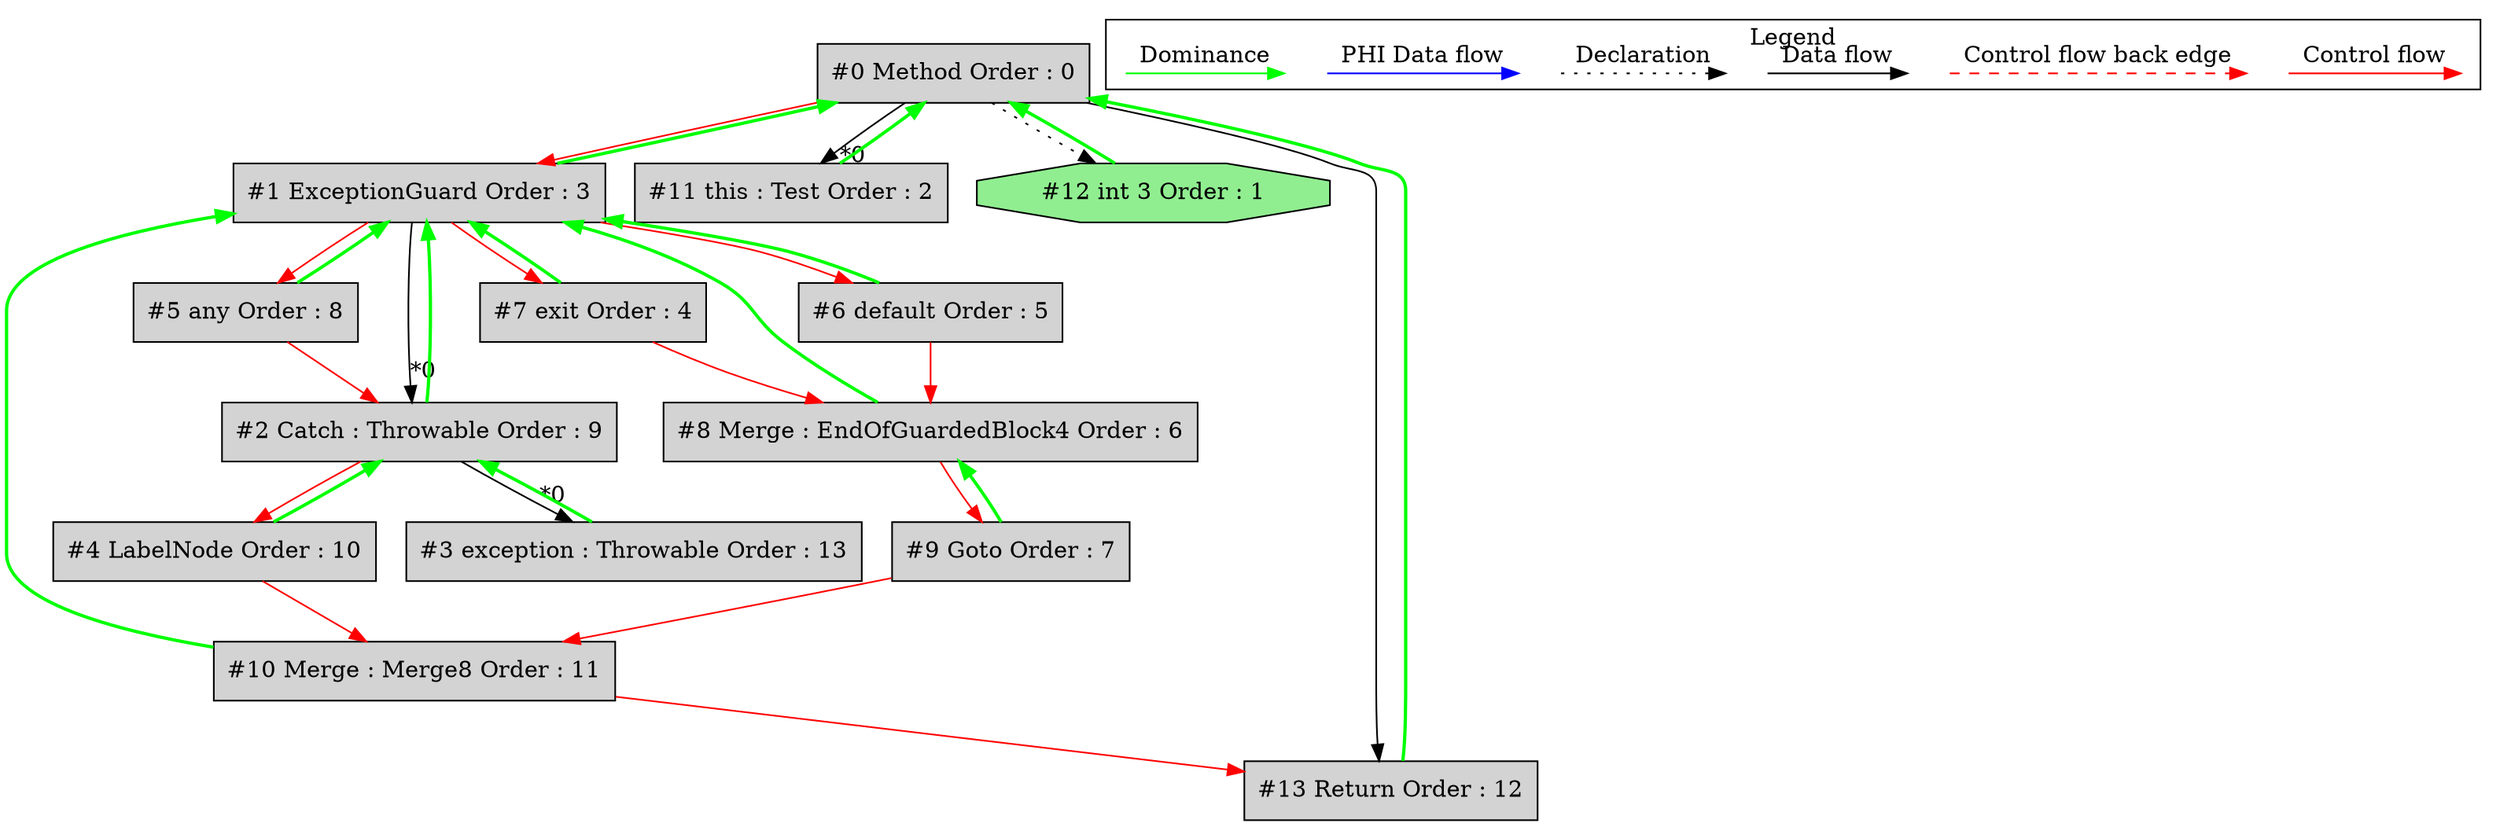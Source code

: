digraph debugoutput {
 ordering="in";
 node0[label="#0 Method Order : 0",shape=box, fillcolor=lightgrey, style=filled];
 node1[label="#1 ExceptionGuard Order : 3",shape=box, fillcolor=lightgrey, style=filled];
 node1 -> node0[dir="forward" color="green" penwidth="2"];
 node0 -> node1[labeldistance=2, color=red, fontcolor=red];
 node2[label="#2 Catch : Throwable Order : 9",shape=box, fillcolor=lightgrey, style=filled];
 node2 -> node1[dir="forward" color="green" penwidth="2"];
 node1 -> node2[headlabel="*0", labeldistance=2];
 node5 -> node2[labeldistance=2, color=red, fontcolor=red];
 node3[label="#3 exception : Throwable Order : 13",shape=box, fillcolor=lightgrey, style=filled];
 node3 -> node2[dir="forward" color="green" penwidth="2"];
 node2 -> node3[headlabel="*0", labeldistance=2];
 node4[label="#4 LabelNode Order : 10",shape=box, fillcolor=lightgrey, style=filled];
 node4 -> node2[dir="forward" color="green" penwidth="2"];
 node2 -> node4[labeldistance=2, color=red, fontcolor=red];
 node5[label="#5 any Order : 8",shape=box, fillcolor=lightgrey, style=filled];
 node5 -> node1[dir="forward" color="green" penwidth="2"];
 node1 -> node5[labeldistance=2, color=red, fontcolor=red];
 node6[label="#6 default Order : 5",shape=box, fillcolor=lightgrey, style=filled];
 node6 -> node1[dir="forward" color="green" penwidth="2"];
 node1 -> node6[labeldistance=2, color=red, fontcolor=red];
 node7[label="#7 exit Order : 4",shape=box, fillcolor=lightgrey, style=filled];
 node7 -> node1[dir="forward" color="green" penwidth="2"];
 node1 -> node7[labeldistance=2, color=red, fontcolor=red];
 node8[label="#8 Merge : EndOfGuardedBlock4 Order : 6",shape=box, fillcolor=lightgrey, style=filled];
 node8 -> node1[dir="forward" color="green" penwidth="2"];
 node6 -> node8[labeldistance=2, color=red, fontcolor=red];
 node7 -> node8[labeldistance=2, color=red, fontcolor=red];
 node9[label="#9 Goto Order : 7",shape=box, fillcolor=lightgrey, style=filled];
 node9 -> node8[dir="forward" color="green" penwidth="2"];
 node8 -> node9[labeldistance=2, color=red, fontcolor=red];
 node10[label="#10 Merge : Merge8 Order : 11",shape=box, fillcolor=lightgrey, style=filled];
 node10 -> node1[dir="forward" color="green" penwidth="2"];
 node9 -> node10[labeldistance=2, color=red, fontcolor=red];
 node4 -> node10[labeldistance=2, color=red, fontcolor=red];
 node11[label="#11 this : Test Order : 2",shape=box, fillcolor=lightgrey, style=filled];
 node11 -> node0[dir="forward" color="green" penwidth="2"];
 node0 -> node11[headlabel="*0", labeldistance=2];
 node12[label="#12 int 3 Order : 1",shape=octagon, fillcolor=lightgreen, style=filled];
 node12 -> node0[dir="forward" color="green" penwidth="2"];
 node0 -> node12[style=dotted];
 node13[label="#13 Return Order : 12",shape=box, fillcolor=lightgrey, style=filled];
 node13 -> node0[dir="forward" color="green" penwidth="2"];
 node10 -> node13[labeldistance=2, color=red, fontcolor=red];
 node0 -> node13;
 subgraph cluster_000 {
  label = "Legend";
  node [shape=point]
  {
   rank=same;
   c0 [style = invis];
   c1 [style = invis];
   c2 [style = invis];
   c3 [style = invis];
   d0 [style = invis];
   d1 [style = invis];
   d2 [style = invis];
   d3 [style = invis];
   d4 [style = invis];
   d5 [style = invis];
   d6 [style = invis];
   d7 [style = invis];
  }
  c0 -> c1 [label="Control flow", style=solid, color=red]
  c2 -> c3 [label="Control flow back edge", style=dashed, color=red]
  d0 -> d1 [label="Data flow"]
  d2 -> d3 [label="Declaration", style=dotted]
  d4 -> d5 [label="PHI Data flow", color=blue]
  d6 -> d7 [label="Dominance", color=green]
 }

}

